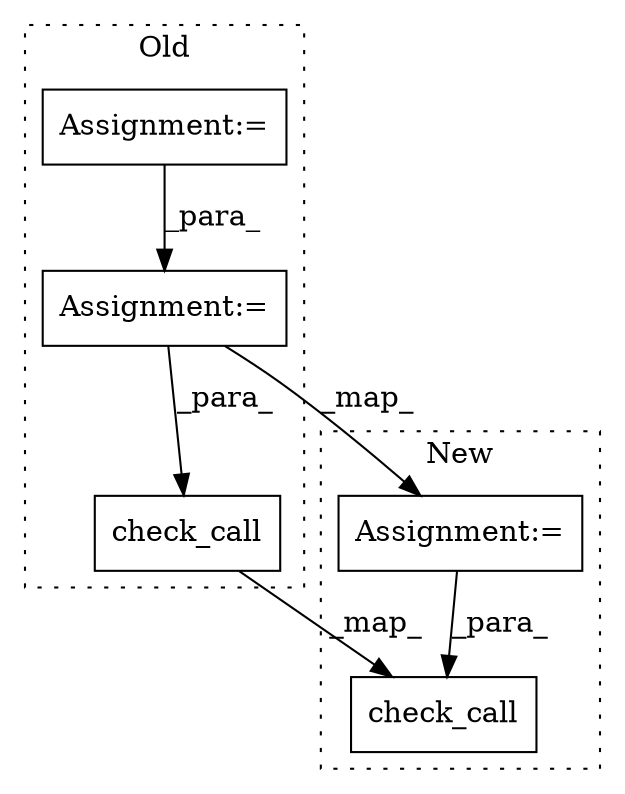 digraph G {
subgraph cluster0 {
1 [label="check_call" a="32" s="4232,4261" l="11,1" shape="box"];
3 [label="Assignment:=" a="7" s="3975" l="1" shape="box"];
5 [label="Assignment:=" a="7" s="3916" l="1" shape="box"];
label = "Old";
style="dotted";
}
subgraph cluster1 {
2 [label="check_call" a="32" s="3989,4018" l="11,1" shape="box"];
4 [label="Assignment:=" a="7" s="3728" l="1" shape="box"];
label = "New";
style="dotted";
}
1 -> 2 [label="_map_"];
3 -> 1 [label="_para_"];
3 -> 4 [label="_map_"];
4 -> 2 [label="_para_"];
5 -> 3 [label="_para_"];
}